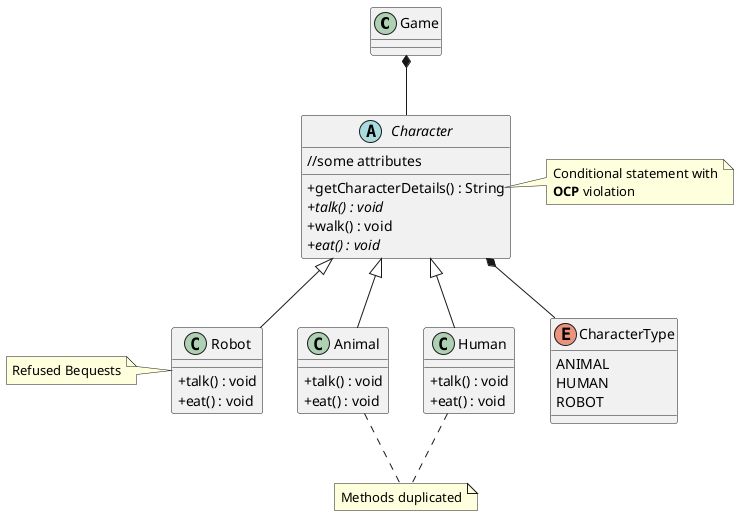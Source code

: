 @startuml
skinParam classAttributeIconSize 0

class Game{
}

Game *-- Character

note "Methods duplicated" as N1

Animal .. N1
Human .. N1

abstract class Character{
//some attributes
    +getCharacterDetails() : String
    {abstract} +talk() : void
    +walk() : void
    {abstract} +eat() : void
}

note right of Character::"getCharac"
  Conditional statement with
  <b>OCP</b> violation
end note

enum CharacterType{
ANIMAL
HUMAN
ROBOT
}

Character *-- CharacterType

class Human{
    +talk() : void
    +eat() : void
}

class Robot{
    +talk() : void
    +eat() : void
}
note left
Refused Bequests
end note

class Animal{
    +talk() : void
    +eat() : void
}


Character <|-- Human
Character <|-- Robot
Character <|-- Animal

@enduml